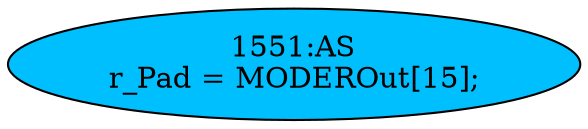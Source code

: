 strict digraph "" {
	node [label="\N"];
	"1551:AS"	 [ast="<pyverilog.vparser.ast.Assign object at 0x7fbdee0488d0>",
		def_var="['r_Pad']",
		fillcolor=deepskyblue,
		label="1551:AS
r_Pad = MODEROut[15];",
		statements="[]",
		style=filled,
		typ=Assign,
		use_var="['MODEROut']"];
}
